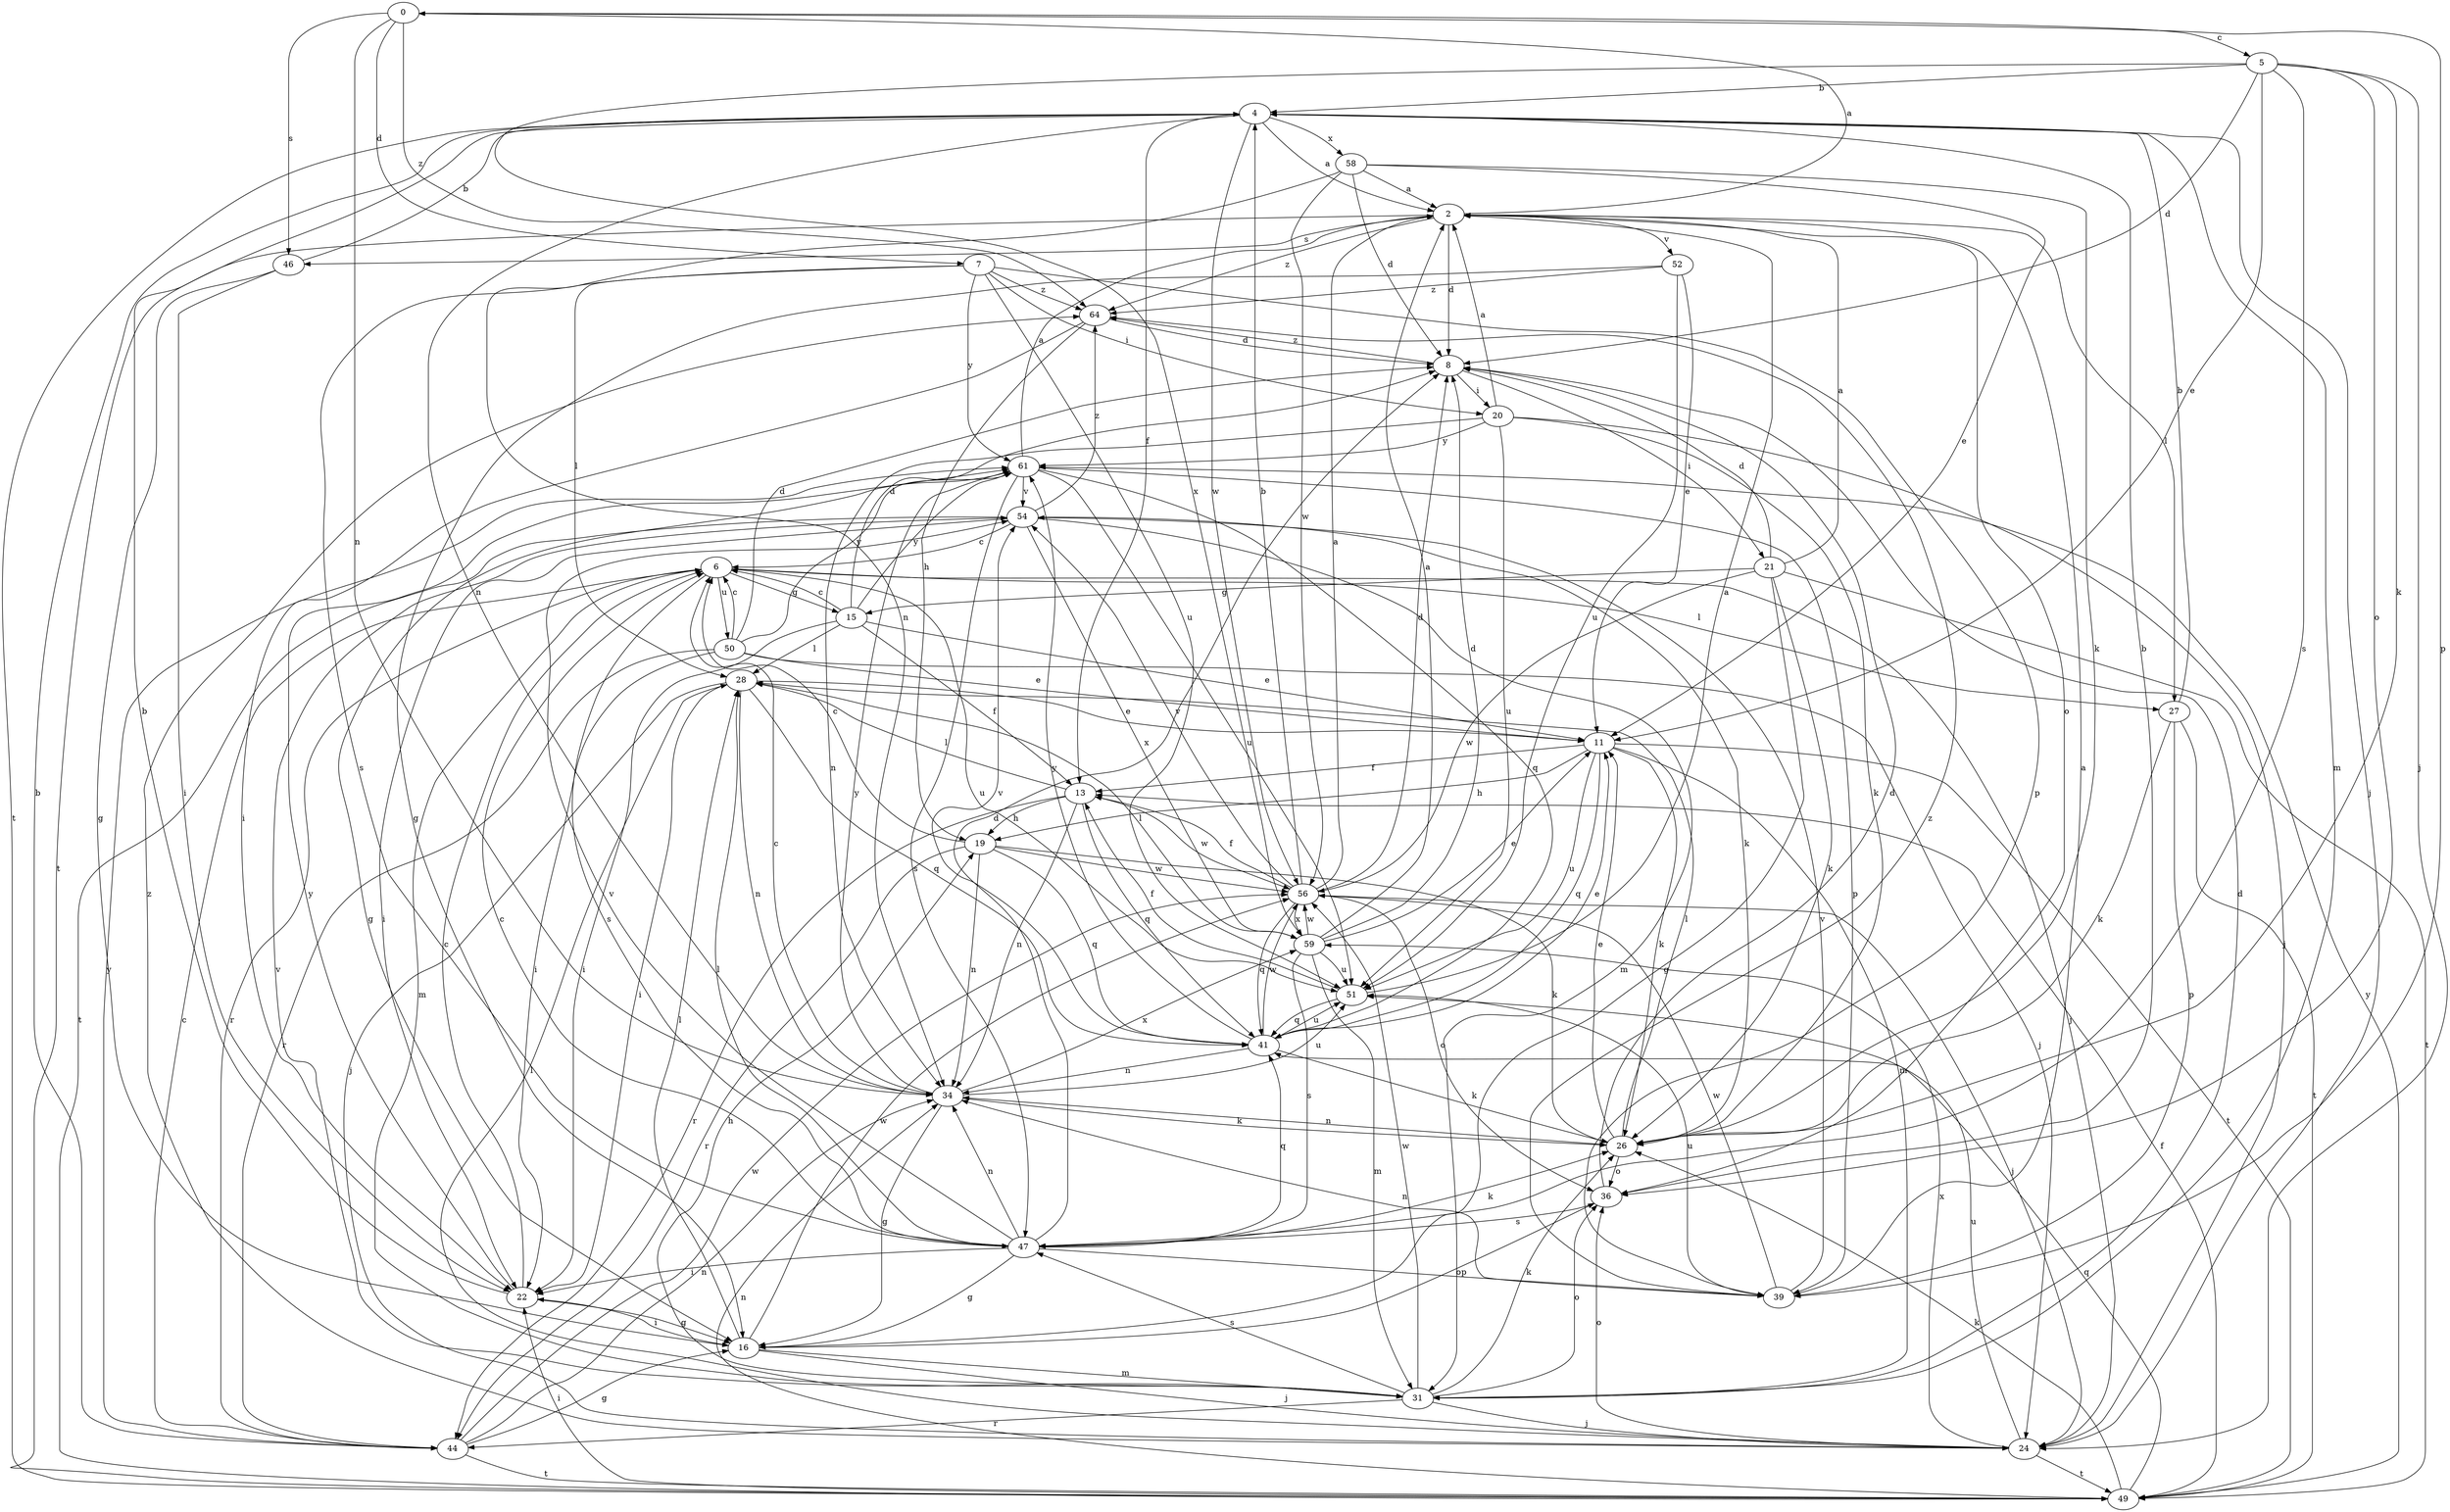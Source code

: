 strict digraph  {
0;
2;
4;
5;
6;
7;
8;
11;
13;
15;
16;
19;
20;
21;
22;
24;
26;
27;
28;
31;
34;
36;
39;
41;
44;
46;
47;
49;
50;
51;
52;
54;
56;
58;
59;
61;
64;
0 -> 5  [label=c];
0 -> 7  [label=d];
0 -> 34  [label=n];
0 -> 39  [label=p];
0 -> 46  [label=s];
0 -> 64  [label=z];
2 -> 0  [label=a];
2 -> 8  [label=d];
2 -> 27  [label=l];
2 -> 36  [label=o];
2 -> 46  [label=s];
2 -> 49  [label=t];
2 -> 52  [label=v];
2 -> 64  [label=z];
4 -> 2  [label=a];
4 -> 13  [label=f];
4 -> 24  [label=j];
4 -> 31  [label=m];
4 -> 34  [label=n];
4 -> 49  [label=t];
4 -> 56  [label=w];
4 -> 58  [label=x];
5 -> 4  [label=b];
5 -> 8  [label=d];
5 -> 11  [label=e];
5 -> 24  [label=j];
5 -> 26  [label=k];
5 -> 36  [label=o];
5 -> 47  [label=s];
5 -> 59  [label=x];
6 -> 15  [label=g];
6 -> 24  [label=j];
6 -> 27  [label=l];
6 -> 31  [label=m];
6 -> 44  [label=r];
6 -> 47  [label=s];
6 -> 50  [label=u];
6 -> 51  [label=u];
7 -> 20  [label=i];
7 -> 28  [label=l];
7 -> 39  [label=p];
7 -> 47  [label=s];
7 -> 51  [label=u];
7 -> 61  [label=y];
7 -> 64  [label=z];
8 -> 20  [label=i];
8 -> 21  [label=i];
8 -> 64  [label=z];
11 -> 13  [label=f];
11 -> 19  [label=h];
11 -> 26  [label=k];
11 -> 31  [label=m];
11 -> 41  [label=q];
11 -> 49  [label=t];
11 -> 51  [label=u];
13 -> 19  [label=h];
13 -> 28  [label=l];
13 -> 34  [label=n];
13 -> 41  [label=q];
13 -> 44  [label=r];
13 -> 56  [label=w];
15 -> 6  [label=c];
15 -> 8  [label=d];
15 -> 11  [label=e];
15 -> 13  [label=f];
15 -> 22  [label=i];
15 -> 28  [label=l];
15 -> 61  [label=y];
16 -> 22  [label=i];
16 -> 24  [label=j];
16 -> 28  [label=l];
16 -> 31  [label=m];
16 -> 36  [label=o];
16 -> 56  [label=w];
19 -> 6  [label=c];
19 -> 26  [label=k];
19 -> 34  [label=n];
19 -> 41  [label=q];
19 -> 44  [label=r];
19 -> 56  [label=w];
20 -> 2  [label=a];
20 -> 24  [label=j];
20 -> 26  [label=k];
20 -> 34  [label=n];
20 -> 51  [label=u];
20 -> 61  [label=y];
21 -> 2  [label=a];
21 -> 8  [label=d];
21 -> 15  [label=g];
21 -> 16  [label=g];
21 -> 26  [label=k];
21 -> 49  [label=t];
21 -> 56  [label=w];
22 -> 4  [label=b];
22 -> 6  [label=c];
22 -> 16  [label=g];
22 -> 61  [label=y];
24 -> 28  [label=l];
24 -> 36  [label=o];
24 -> 49  [label=t];
24 -> 51  [label=u];
24 -> 59  [label=x];
24 -> 64  [label=z];
26 -> 11  [label=e];
26 -> 28  [label=l];
26 -> 34  [label=n];
26 -> 36  [label=o];
27 -> 4  [label=b];
27 -> 26  [label=k];
27 -> 39  [label=p];
27 -> 49  [label=t];
28 -> 11  [label=e];
28 -> 22  [label=i];
28 -> 24  [label=j];
28 -> 34  [label=n];
28 -> 41  [label=q];
31 -> 8  [label=d];
31 -> 19  [label=h];
31 -> 24  [label=j];
31 -> 26  [label=k];
31 -> 36  [label=o];
31 -> 44  [label=r];
31 -> 47  [label=s];
31 -> 54  [label=v];
31 -> 56  [label=w];
34 -> 6  [label=c];
34 -> 16  [label=g];
34 -> 26  [label=k];
34 -> 51  [label=u];
34 -> 59  [label=x];
34 -> 61  [label=y];
36 -> 4  [label=b];
36 -> 8  [label=d];
36 -> 47  [label=s];
39 -> 2  [label=a];
39 -> 34  [label=n];
39 -> 51  [label=u];
39 -> 54  [label=v];
39 -> 56  [label=w];
39 -> 64  [label=z];
41 -> 11  [label=e];
41 -> 26  [label=k];
41 -> 34  [label=n];
41 -> 51  [label=u];
41 -> 54  [label=v];
41 -> 56  [label=w];
41 -> 61  [label=y];
44 -> 4  [label=b];
44 -> 6  [label=c];
44 -> 16  [label=g];
44 -> 34  [label=n];
44 -> 49  [label=t];
44 -> 56  [label=w];
44 -> 61  [label=y];
46 -> 4  [label=b];
46 -> 16  [label=g];
46 -> 22  [label=i];
47 -> 6  [label=c];
47 -> 8  [label=d];
47 -> 16  [label=g];
47 -> 22  [label=i];
47 -> 26  [label=k];
47 -> 28  [label=l];
47 -> 34  [label=n];
47 -> 39  [label=p];
47 -> 41  [label=q];
47 -> 54  [label=v];
49 -> 13  [label=f];
49 -> 22  [label=i];
49 -> 26  [label=k];
49 -> 34  [label=n];
49 -> 41  [label=q];
49 -> 61  [label=y];
50 -> 6  [label=c];
50 -> 8  [label=d];
50 -> 11  [label=e];
50 -> 22  [label=i];
50 -> 24  [label=j];
50 -> 44  [label=r];
50 -> 61  [label=y];
51 -> 2  [label=a];
51 -> 13  [label=f];
51 -> 41  [label=q];
52 -> 11  [label=e];
52 -> 16  [label=g];
52 -> 51  [label=u];
52 -> 64  [label=z];
54 -> 6  [label=c];
54 -> 22  [label=i];
54 -> 26  [label=k];
54 -> 31  [label=m];
54 -> 49  [label=t];
54 -> 59  [label=x];
54 -> 64  [label=z];
56 -> 2  [label=a];
56 -> 4  [label=b];
56 -> 8  [label=d];
56 -> 13  [label=f];
56 -> 24  [label=j];
56 -> 36  [label=o];
56 -> 41  [label=q];
56 -> 54  [label=v];
56 -> 59  [label=x];
58 -> 2  [label=a];
58 -> 8  [label=d];
58 -> 11  [label=e];
58 -> 26  [label=k];
58 -> 34  [label=n];
58 -> 56  [label=w];
59 -> 2  [label=a];
59 -> 8  [label=d];
59 -> 11  [label=e];
59 -> 28  [label=l];
59 -> 31  [label=m];
59 -> 47  [label=s];
59 -> 51  [label=u];
59 -> 56  [label=w];
61 -> 2  [label=a];
61 -> 16  [label=g];
61 -> 39  [label=p];
61 -> 41  [label=q];
61 -> 47  [label=s];
61 -> 51  [label=u];
61 -> 54  [label=v];
64 -> 8  [label=d];
64 -> 19  [label=h];
64 -> 22  [label=i];
}
